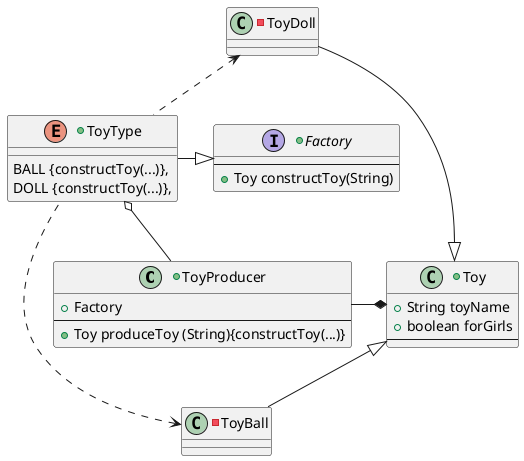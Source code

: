 @startuml

+class ToyProducer{
        +{field} Factory
    --
        +{method} Toy produceToy (String){constructToy(...)}
}

+class Toy{
        +{field} String toyName
        +{field} boolean forGirls
    --
}

-class ToyBall extends Toy{
}

-class ToyDoll extends Toy{
}

+interface Factory{
    --
        +{method} Toy constructToy(String)
}

+enum ToyType{
BALL {constructToy(...)},
DOLL {constructToy(...)},
}

ToyProducer -right-* Toy

ToyProducer -up-o ToyType
ToyType -right-|> Factory
ToyType .up.> ToyBall
ToyType .up.> ToyDoll

@enduml